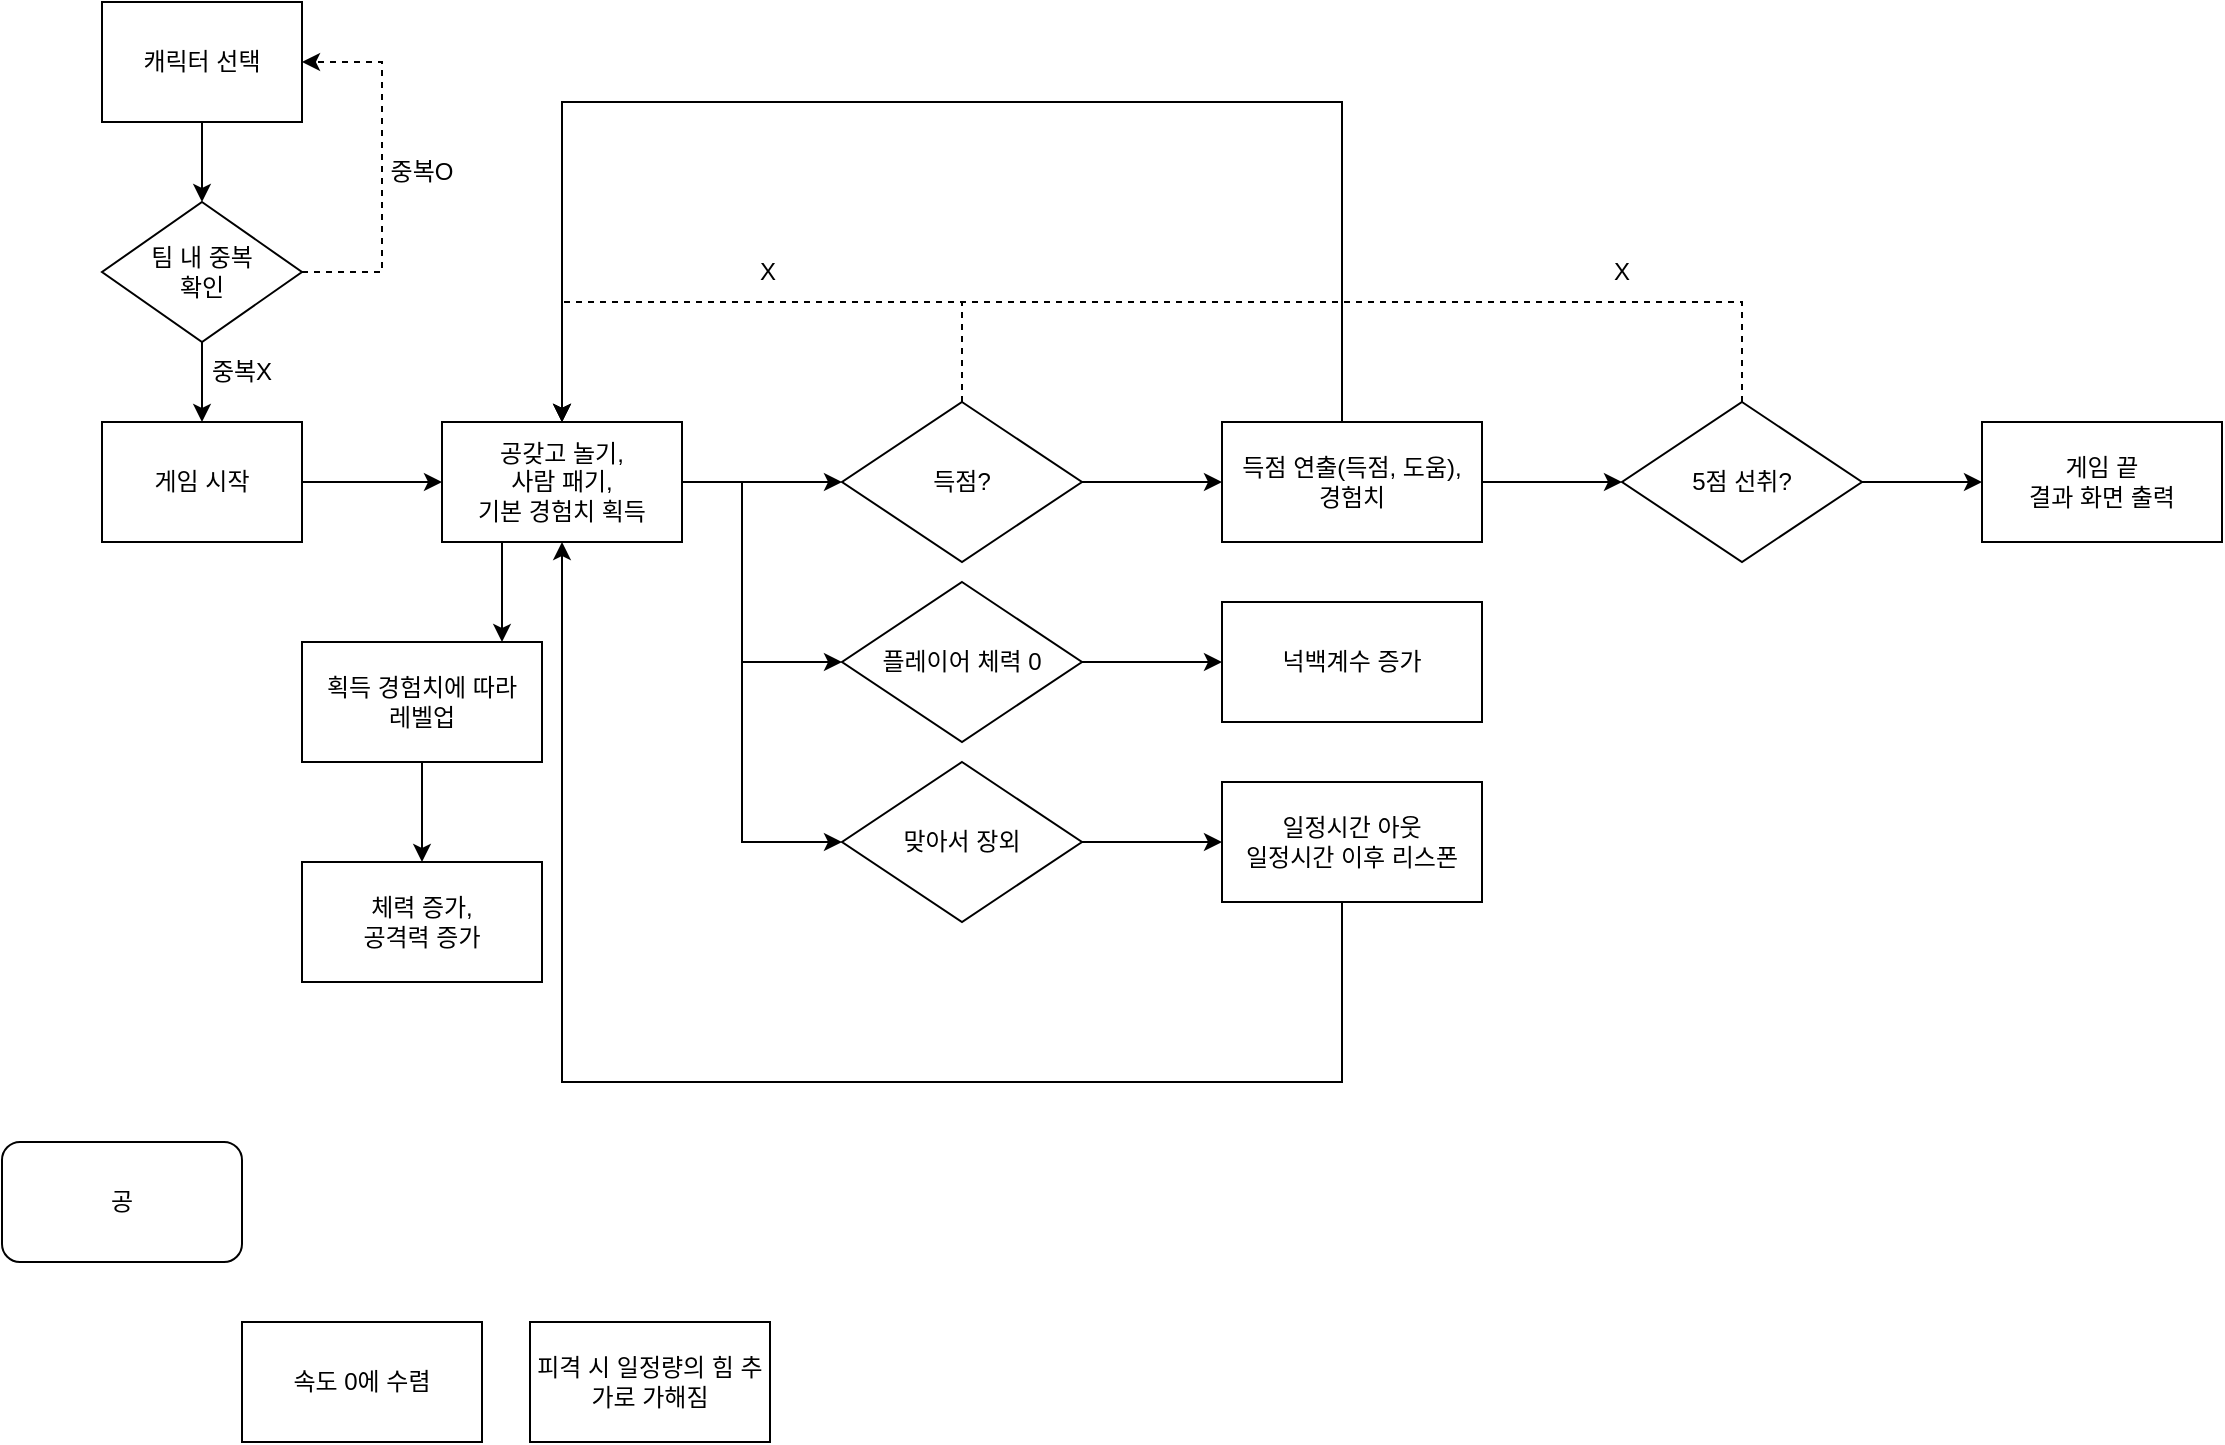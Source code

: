 <mxfile version="22.1.2" type="device" pages="2">
  <diagram name="FlowChart" id="ed0A6GiaXIVk_RpfhYCh">
    <mxGraphModel dx="1418" dy="828" grid="1" gridSize="10" guides="1" tooltips="1" connect="1" arrows="1" fold="1" page="1" pageScale="1" pageWidth="827" pageHeight="1169" math="0" shadow="0">
      <root>
        <mxCell id="0" />
        <mxCell id="1" parent="0" />
        <mxCell id="xlLmN8GQoclTvmBlUf5f-1" value="캐릭터 선택" style="rounded=0;whiteSpace=wrap;html=1;" parent="1" vertex="1">
          <mxGeometry x="80" y="20" width="100" height="60" as="geometry" />
        </mxCell>
        <mxCell id="xlLmN8GQoclTvmBlUf5f-3" value="" style="endArrow=classic;html=1;rounded=0;exitX=0.5;exitY=1;exitDx=0;exitDy=0;" parent="1" source="xlLmN8GQoclTvmBlUf5f-1" edge="1">
          <mxGeometry width="50" height="50" relative="1" as="geometry">
            <mxPoint x="440" y="280" as="sourcePoint" />
            <mxPoint x="130" y="120" as="targetPoint" />
          </mxGeometry>
        </mxCell>
        <mxCell id="xlLmN8GQoclTvmBlUf5f-4" value="팀 내 중복&lt;br&gt;확인" style="rhombus;whiteSpace=wrap;html=1;" parent="1" vertex="1">
          <mxGeometry x="80" y="120" width="100" height="70" as="geometry" />
        </mxCell>
        <mxCell id="xlLmN8GQoclTvmBlUf5f-5" value="" style="endArrow=classic;html=1;rounded=0;exitX=1;exitY=0.5;exitDx=0;exitDy=0;entryX=1;entryY=0.5;entryDx=0;entryDy=0;dashed=1;" parent="1" source="xlLmN8GQoclTvmBlUf5f-4" target="xlLmN8GQoclTvmBlUf5f-1" edge="1">
          <mxGeometry width="50" height="50" relative="1" as="geometry">
            <mxPoint x="440" y="280" as="sourcePoint" />
            <mxPoint x="220" as="targetPoint" />
            <Array as="points">
              <mxPoint x="220" y="155" />
              <mxPoint x="220" y="50" />
            </Array>
          </mxGeometry>
        </mxCell>
        <mxCell id="xlLmN8GQoclTvmBlUf5f-6" value="중복O" style="text;html=1;strokeColor=none;fillColor=none;align=center;verticalAlign=middle;whiteSpace=wrap;rounded=0;" parent="1" vertex="1">
          <mxGeometry x="210" y="90" width="60" height="30" as="geometry" />
        </mxCell>
        <mxCell id="xlLmN8GQoclTvmBlUf5f-7" value="" style="endArrow=classic;html=1;rounded=0;exitX=0.5;exitY=1;exitDx=0;exitDy=0;" parent="1" source="xlLmN8GQoclTvmBlUf5f-4" edge="1">
          <mxGeometry width="50" height="50" relative="1" as="geometry">
            <mxPoint x="140" y="90" as="sourcePoint" />
            <mxPoint x="130" y="230" as="targetPoint" />
          </mxGeometry>
        </mxCell>
        <mxCell id="xlLmN8GQoclTvmBlUf5f-13" style="edgeStyle=orthogonalEdgeStyle;rounded=0;orthogonalLoop=1;jettySize=auto;html=1;" parent="1" source="xlLmN8GQoclTvmBlUf5f-9" target="xlLmN8GQoclTvmBlUf5f-12" edge="1">
          <mxGeometry relative="1" as="geometry" />
        </mxCell>
        <mxCell id="xlLmN8GQoclTvmBlUf5f-9" value="게임 시작" style="rounded=0;whiteSpace=wrap;html=1;" parent="1" vertex="1">
          <mxGeometry x="80" y="230" width="100" height="60" as="geometry" />
        </mxCell>
        <mxCell id="xlLmN8GQoclTvmBlUf5f-11" value="중복X" style="text;html=1;strokeColor=none;fillColor=none;align=center;verticalAlign=middle;whiteSpace=wrap;rounded=0;" parent="1" vertex="1">
          <mxGeometry x="120" y="190" width="60" height="30" as="geometry" />
        </mxCell>
        <mxCell id="xlLmN8GQoclTvmBlUf5f-14" style="edgeStyle=orthogonalEdgeStyle;rounded=0;orthogonalLoop=1;jettySize=auto;html=1;" parent="1" source="xlLmN8GQoclTvmBlUf5f-12" edge="1">
          <mxGeometry relative="1" as="geometry">
            <mxPoint x="450" y="260" as="targetPoint" />
          </mxGeometry>
        </mxCell>
        <mxCell id="xlLmN8GQoclTvmBlUf5f-12" value="공갖고 놀기,&lt;br&gt;사람 패기,&lt;br&gt;기본 경험치 획득" style="rounded=0;whiteSpace=wrap;html=1;" parent="1" vertex="1">
          <mxGeometry x="250" y="230" width="120" height="60" as="geometry" />
        </mxCell>
        <mxCell id="xlLmN8GQoclTvmBlUf5f-22" value="" style="edgeStyle=orthogonalEdgeStyle;rounded=0;orthogonalLoop=1;jettySize=auto;html=1;" parent="1" source="xlLmN8GQoclTvmBlUf5f-18" target="xlLmN8GQoclTvmBlUf5f-21" edge="1">
          <mxGeometry relative="1" as="geometry" />
        </mxCell>
        <mxCell id="xlLmN8GQoclTvmBlUf5f-18" value="득점?" style="rhombus;whiteSpace=wrap;html=1;" parent="1" vertex="1">
          <mxGeometry x="450" y="220" width="120" height="80" as="geometry" />
        </mxCell>
        <mxCell id="xlLmN8GQoclTvmBlUf5f-19" value="" style="endArrow=classic;html=1;rounded=0;exitX=0.5;exitY=0;exitDx=0;exitDy=0;entryX=0.5;entryY=0;entryDx=0;entryDy=0;dashed=1;" parent="1" source="xlLmN8GQoclTvmBlUf5f-18" target="xlLmN8GQoclTvmBlUf5f-12" edge="1">
          <mxGeometry width="50" height="50" relative="1" as="geometry">
            <mxPoint x="480" y="330" as="sourcePoint" />
            <mxPoint x="530" y="280" as="targetPoint" />
            <Array as="points">
              <mxPoint x="510" y="170" />
              <mxPoint x="310" y="170" />
            </Array>
          </mxGeometry>
        </mxCell>
        <mxCell id="xlLmN8GQoclTvmBlUf5f-20" value="X" style="text;html=1;strokeColor=none;fillColor=none;align=center;verticalAlign=middle;whiteSpace=wrap;rounded=0;" parent="1" vertex="1">
          <mxGeometry x="383" y="140" width="60" height="30" as="geometry" />
        </mxCell>
        <mxCell id="xlLmN8GQoclTvmBlUf5f-23" style="edgeStyle=orthogonalEdgeStyle;rounded=0;orthogonalLoop=1;jettySize=auto;html=1;entryX=0.5;entryY=0;entryDx=0;entryDy=0;" parent="1" source="xlLmN8GQoclTvmBlUf5f-21" target="xlLmN8GQoclTvmBlUf5f-12" edge="1">
          <mxGeometry relative="1" as="geometry">
            <Array as="points">
              <mxPoint x="700" y="70" />
              <mxPoint x="310" y="70" />
            </Array>
          </mxGeometry>
        </mxCell>
        <mxCell id="xlLmN8GQoclTvmBlUf5f-38" style="edgeStyle=orthogonalEdgeStyle;rounded=0;orthogonalLoop=1;jettySize=auto;html=1;" parent="1" source="xlLmN8GQoclTvmBlUf5f-21" edge="1">
          <mxGeometry relative="1" as="geometry">
            <mxPoint x="840" y="260" as="targetPoint" />
          </mxGeometry>
        </mxCell>
        <mxCell id="xlLmN8GQoclTvmBlUf5f-21" value="득점 연출(득점, 도움),&lt;br&gt;경험치" style="whiteSpace=wrap;html=1;" parent="1" vertex="1">
          <mxGeometry x="640" y="230" width="130" height="60" as="geometry" />
        </mxCell>
        <mxCell id="xlLmN8GQoclTvmBlUf5f-24" value="" style="endArrow=classic;html=1;rounded=0;entryX=0;entryY=0.5;entryDx=0;entryDy=0;" parent="1" target="xlLmN8GQoclTvmBlUf5f-25" edge="1">
          <mxGeometry width="50" height="50" relative="1" as="geometry">
            <mxPoint x="400" y="260" as="sourcePoint" />
            <mxPoint x="450" y="360" as="targetPoint" />
            <Array as="points">
              <mxPoint x="400" y="350" />
            </Array>
          </mxGeometry>
        </mxCell>
        <mxCell id="xlLmN8GQoclTvmBlUf5f-31" style="edgeStyle=orthogonalEdgeStyle;rounded=0;orthogonalLoop=1;jettySize=auto;html=1;" parent="1" source="xlLmN8GQoclTvmBlUf5f-25" edge="1">
          <mxGeometry relative="1" as="geometry">
            <mxPoint x="640" y="350.0" as="targetPoint" />
          </mxGeometry>
        </mxCell>
        <mxCell id="xlLmN8GQoclTvmBlUf5f-25" value="플레이어 체력 0" style="rhombus;whiteSpace=wrap;html=1;" parent="1" vertex="1">
          <mxGeometry x="450" y="310" width="120" height="80" as="geometry" />
        </mxCell>
        <mxCell id="xlLmN8GQoclTvmBlUf5f-26" value="" style="endArrow=classic;html=1;rounded=0;entryX=0;entryY=0.5;entryDx=0;entryDy=0;" parent="1" edge="1">
          <mxGeometry width="50" height="50" relative="1" as="geometry">
            <mxPoint x="400" y="350" as="sourcePoint" />
            <mxPoint x="450" y="440" as="targetPoint" />
            <Array as="points">
              <mxPoint x="400" y="440" />
            </Array>
          </mxGeometry>
        </mxCell>
        <mxCell id="xlLmN8GQoclTvmBlUf5f-28" style="edgeStyle=orthogonalEdgeStyle;rounded=0;orthogonalLoop=1;jettySize=auto;html=1;" parent="1" source="xlLmN8GQoclTvmBlUf5f-27" edge="1">
          <mxGeometry relative="1" as="geometry">
            <mxPoint x="640" y="440.0" as="targetPoint" />
          </mxGeometry>
        </mxCell>
        <mxCell id="xlLmN8GQoclTvmBlUf5f-27" value="맞아서 장외" style="rhombus;whiteSpace=wrap;html=1;" parent="1" vertex="1">
          <mxGeometry x="450" y="400" width="120" height="80" as="geometry" />
        </mxCell>
        <mxCell id="xlLmN8GQoclTvmBlUf5f-30" style="edgeStyle=orthogonalEdgeStyle;rounded=0;orthogonalLoop=1;jettySize=auto;html=1;entryX=0.5;entryY=1;entryDx=0;entryDy=0;" parent="1" source="xlLmN8GQoclTvmBlUf5f-29" target="xlLmN8GQoclTvmBlUf5f-12" edge="1">
          <mxGeometry relative="1" as="geometry">
            <Array as="points">
              <mxPoint x="700" y="560" />
              <mxPoint x="310" y="560" />
            </Array>
          </mxGeometry>
        </mxCell>
        <mxCell id="xlLmN8GQoclTvmBlUf5f-29" value="일정시간 아웃&lt;br&gt;일정시간 이후 리스폰" style="rounded=0;whiteSpace=wrap;html=1;" parent="1" vertex="1">
          <mxGeometry x="640" y="410" width="130" height="60" as="geometry" />
        </mxCell>
        <mxCell id="xlLmN8GQoclTvmBlUf5f-32" value="넉백계수 증가" style="rounded=0;whiteSpace=wrap;html=1;" parent="1" vertex="1">
          <mxGeometry x="640" y="320" width="130" height="60" as="geometry" />
        </mxCell>
        <mxCell id="xlLmN8GQoclTvmBlUf5f-33" value="" style="endArrow=classic;html=1;rounded=0;exitX=0.25;exitY=1;exitDx=0;exitDy=0;" parent="1" source="xlLmN8GQoclTvmBlUf5f-12" edge="1">
          <mxGeometry width="50" height="50" relative="1" as="geometry">
            <mxPoint x="450" y="460" as="sourcePoint" />
            <mxPoint x="280" y="340" as="targetPoint" />
          </mxGeometry>
        </mxCell>
        <mxCell id="xlLmN8GQoclTvmBlUf5f-36" style="edgeStyle=orthogonalEdgeStyle;rounded=0;orthogonalLoop=1;jettySize=auto;html=1;" parent="1" source="xlLmN8GQoclTvmBlUf5f-35" edge="1">
          <mxGeometry relative="1" as="geometry">
            <mxPoint x="240" y="450.0" as="targetPoint" />
          </mxGeometry>
        </mxCell>
        <mxCell id="xlLmN8GQoclTvmBlUf5f-35" value="획득 경험치에 따라&lt;br&gt;레벨업" style="rounded=0;whiteSpace=wrap;html=1;" parent="1" vertex="1">
          <mxGeometry x="180" y="340" width="120" height="60" as="geometry" />
        </mxCell>
        <mxCell id="xlLmN8GQoclTvmBlUf5f-37" value="체력 증가,&lt;br&gt;공격력 증가" style="rounded=0;whiteSpace=wrap;html=1;" parent="1" vertex="1">
          <mxGeometry x="180" y="450" width="120" height="60" as="geometry" />
        </mxCell>
        <mxCell id="xlLmN8GQoclTvmBlUf5f-40" style="edgeStyle=orthogonalEdgeStyle;rounded=0;orthogonalLoop=1;jettySize=auto;html=1;entryX=0.5;entryY=0;entryDx=0;entryDy=0;dashed=1;" parent="1" source="xlLmN8GQoclTvmBlUf5f-39" target="xlLmN8GQoclTvmBlUf5f-12" edge="1">
          <mxGeometry relative="1" as="geometry">
            <Array as="points">
              <mxPoint x="900" y="170" />
              <mxPoint x="310" y="170" />
            </Array>
          </mxGeometry>
        </mxCell>
        <mxCell id="xlLmN8GQoclTvmBlUf5f-44" value="" style="edgeStyle=orthogonalEdgeStyle;rounded=0;orthogonalLoop=1;jettySize=auto;html=1;" parent="1" source="xlLmN8GQoclTvmBlUf5f-39" target="xlLmN8GQoclTvmBlUf5f-43" edge="1">
          <mxGeometry relative="1" as="geometry" />
        </mxCell>
        <mxCell id="xlLmN8GQoclTvmBlUf5f-39" value="5점 선취?" style="rhombus;whiteSpace=wrap;html=1;" parent="1" vertex="1">
          <mxGeometry x="840" y="220" width="120" height="80" as="geometry" />
        </mxCell>
        <mxCell id="xlLmN8GQoclTvmBlUf5f-41" value="X" style="text;html=1;strokeColor=none;fillColor=none;align=center;verticalAlign=middle;whiteSpace=wrap;rounded=0;" parent="1" vertex="1">
          <mxGeometry x="810" y="140" width="60" height="30" as="geometry" />
        </mxCell>
        <mxCell id="xlLmN8GQoclTvmBlUf5f-43" value="게임 끝&lt;br&gt;결과 화면 출력" style="whiteSpace=wrap;html=1;" parent="1" vertex="1">
          <mxGeometry x="1020" y="230" width="120" height="60" as="geometry" />
        </mxCell>
        <mxCell id="xlLmN8GQoclTvmBlUf5f-45" value="피격 시 일정량의 힘 추가로 가해짐" style="rounded=0;whiteSpace=wrap;html=1;" parent="1" vertex="1">
          <mxGeometry x="294" y="680" width="120" height="60" as="geometry" />
        </mxCell>
        <mxCell id="xlLmN8GQoclTvmBlUf5f-47" value="속도 0에 수렴" style="rounded=0;whiteSpace=wrap;html=1;" parent="1" vertex="1">
          <mxGeometry x="150" y="680" width="120" height="60" as="geometry" />
        </mxCell>
        <mxCell id="FftsOW6SnCvQ3cBaNfvc-1" value="공" style="rounded=1;whiteSpace=wrap;html=1;" parent="1" vertex="1">
          <mxGeometry x="30" y="590" width="120" height="60" as="geometry" />
        </mxCell>
      </root>
    </mxGraphModel>
  </diagram>
  <diagram id="rE4-ncqlh80BDT7HTANr" name="ClassDiagram">
    <mxGraphModel dx="2495" dy="2143" grid="1" gridSize="10" guides="1" tooltips="1" connect="1" arrows="1" fold="1" page="1" pageScale="1" pageWidth="827" pageHeight="1169" math="0" shadow="0">
      <root>
        <mxCell id="0" />
        <mxCell id="1" parent="0" />
        <mxCell id="nYtfYp3nzRU2lWBXn0cL-1" value="&amp;lt;&amp;lt;abstract&amp;gt;&amp;gt;&lt;br&gt;CharacterController" style="swimlane;fontStyle=1;align=center;verticalAlign=top;childLayout=stackLayout;horizontal=1;startSize=40;horizontalStack=0;resizeParent=1;resizeParentMax=0;resizeLast=0;collapsible=1;marginBottom=0;whiteSpace=wrap;html=1;strokeWidth=2;" parent="1" vertex="1">
          <mxGeometry x="-230" y="54" width="220" height="230" as="geometry" />
        </mxCell>
        <mxCell id="nYtfYp3nzRU2lWBXn0cL-2" value="- state : CharacterState" style="text;strokeColor=none;fillColor=none;align=left;verticalAlign=top;spacingLeft=4;spacingRight=4;overflow=hidden;rotatable=0;points=[[0,0.5],[1,0.5]];portConstraint=eastwest;whiteSpace=wrap;html=1;" parent="nYtfYp3nzRU2lWBXn0cL-1" vertex="1">
          <mxGeometry y="40" width="220" height="26" as="geometry" />
        </mxCell>
        <mxCell id="B65gwmvfFE3RII9ROtyz-8" value="- state : CharacterState" style="text;strokeColor=none;fillColor=none;align=left;verticalAlign=top;spacingLeft=4;spacingRight=4;overflow=hidden;rotatable=0;points=[[0,0.5],[1,0.5]];portConstraint=eastwest;whiteSpace=wrap;html=1;" parent="nYtfYp3nzRU2lWBXn0cL-1" vertex="1">
          <mxGeometry y="66" width="220" height="26" as="geometry" />
        </mxCell>
        <mxCell id="nYtfYp3nzRU2lWBXn0cL-20" value="- speed : float" style="text;strokeColor=none;fillColor=none;align=left;verticalAlign=top;spacingLeft=4;spacingRight=4;overflow=hidden;rotatable=0;points=[[0,0.5],[1,0.5]];portConstraint=eastwest;whiteSpace=wrap;html=1;" parent="nYtfYp3nzRU2lWBXn0cL-1" vertex="1">
          <mxGeometry y="92" width="220" height="26" as="geometry" />
        </mxCell>
        <mxCell id="nYtfYp3nzRU2lWBXn0cL-19" value="- isInvincible : bool" style="text;strokeColor=none;fillColor=none;align=left;verticalAlign=top;spacingLeft=4;spacingRight=4;overflow=hidden;rotatable=0;points=[[0,0.5],[1,0.5]];portConstraint=eastwest;whiteSpace=wrap;html=1;" parent="nYtfYp3nzRU2lWBXn0cL-1" vertex="1">
          <mxGeometry y="118" width="220" height="26" as="geometry" />
        </mxCell>
        <mxCell id="nYtfYp3nzRU2lWBXn0cL-16" value="- skills : Skill[]" style="text;strokeColor=none;fillColor=none;align=left;verticalAlign=top;spacingLeft=4;spacingRight=4;overflow=hidden;rotatable=0;points=[[0,0.5],[1,0.5]];portConstraint=eastwest;whiteSpace=wrap;html=1;" parent="nYtfYp3nzRU2lWBXn0cL-1" vertex="1">
          <mxGeometry y="144" width="220" height="26" as="geometry" />
        </mxCell>
        <mxCell id="nYtfYp3nzRU2lWBXn0cL-17" value="- team : Team" style="text;strokeColor=none;fillColor=none;align=left;verticalAlign=top;spacingLeft=4;spacingRight=4;overflow=hidden;rotatable=0;points=[[0,0.5],[1,0.5]];portConstraint=eastwest;whiteSpace=wrap;html=1;" parent="nYtfYp3nzRU2lWBXn0cL-1" vertex="1">
          <mxGeometry y="170" width="220" height="26" as="geometry" />
        </mxCell>
        <mxCell id="nYtfYp3nzRU2lWBXn0cL-3" value="" style="line;strokeWidth=1;fillColor=none;align=left;verticalAlign=middle;spacingTop=-1;spacingLeft=3;spacingRight=3;rotatable=0;labelPosition=right;points=[];portConstraint=eastwest;strokeColor=inherit;" parent="nYtfYp3nzRU2lWBXn0cL-1" vertex="1">
          <mxGeometry y="196" width="220" height="8" as="geometry" />
        </mxCell>
        <mxCell id="nYtfYp3nzRU2lWBXn0cL-4" value="+ method(type): type" style="text;strokeColor=none;fillColor=none;align=left;verticalAlign=top;spacingLeft=4;spacingRight=4;overflow=hidden;rotatable=0;points=[[0,0.5],[1,0.5]];portConstraint=eastwest;whiteSpace=wrap;html=1;" parent="nYtfYp3nzRU2lWBXn0cL-1" vertex="1">
          <mxGeometry y="204" width="220" height="26" as="geometry" />
        </mxCell>
        <mxCell id="nYtfYp3nzRU2lWBXn0cL-9" value="GameManager" style="swimlane;fontStyle=1;align=center;verticalAlign=top;childLayout=stackLayout;horizontal=1;startSize=26;horizontalStack=0;resizeParent=1;resizeParentMax=0;resizeLast=0;collapsible=1;marginBottom=0;whiteSpace=wrap;html=1;strokeColor=default;strokeWidth=2;fontFamily=Helvetica;fontSize=12;fontColor=default;fillColor=default;" parent="1" vertex="1">
          <mxGeometry x="650" y="54" width="190" height="138" as="geometry" />
        </mxCell>
        <mxCell id="nYtfYp3nzRU2lWBXn0cL-10" value="&lt;u&gt;{+get} instance : GameManager&lt;br&gt;&lt;/u&gt;" style="text;strokeColor=none;fillColor=none;align=left;verticalAlign=top;spacingLeft=4;spacingRight=4;overflow=hidden;rotatable=0;points=[[0,0.5],[1,0.5]];portConstraint=eastwest;whiteSpace=wrap;html=1;fontSize=12;fontFamily=Helvetica;fontColor=default;" parent="nYtfYp3nzRU2lWBXn0cL-9" vertex="1">
          <mxGeometry y="26" width="190" height="26" as="geometry" />
        </mxCell>
        <mxCell id="nYtfYp3nzRU2lWBXn0cL-13" value="+ redTeam : List&amp;lt;Player&amp;gt;" style="text;strokeColor=none;fillColor=none;align=left;verticalAlign=top;spacingLeft=4;spacingRight=4;overflow=hidden;rotatable=0;points=[[0,0.5],[1,0.5]];portConstraint=eastwest;whiteSpace=wrap;html=1;fontSize=12;fontFamily=Helvetica;fontColor=default;" parent="nYtfYp3nzRU2lWBXn0cL-9" vertex="1">
          <mxGeometry y="52" width="190" height="26" as="geometry" />
        </mxCell>
        <mxCell id="nYtfYp3nzRU2lWBXn0cL-14" value="&lt;span&gt;+ blueTeam : List&amp;lt;Player&amp;gt;&lt;br&gt;&lt;/span&gt;" style="text;strokeColor=none;fillColor=none;align=left;verticalAlign=top;spacingLeft=4;spacingRight=4;overflow=hidden;rotatable=0;points=[[0,0.5],[1,0.5]];portConstraint=eastwest;whiteSpace=wrap;html=1;fontSize=12;fontFamily=Helvetica;fontColor=default;fontStyle=0" parent="nYtfYp3nzRU2lWBXn0cL-9" vertex="1">
          <mxGeometry y="78" width="190" height="26" as="geometry" />
        </mxCell>
        <mxCell id="nYtfYp3nzRU2lWBXn0cL-11" value="" style="line;strokeWidth=1;fillColor=none;align=left;verticalAlign=middle;spacingTop=-1;spacingLeft=3;spacingRight=3;rotatable=0;labelPosition=right;points=[];portConstraint=eastwest;strokeColor=inherit;fontFamily=Helvetica;fontSize=12;fontColor=default;startSize=40;html=1;" parent="nYtfYp3nzRU2lWBXn0cL-9" vertex="1">
          <mxGeometry y="104" width="190" height="8" as="geometry" />
        </mxCell>
        <mxCell id="nYtfYp3nzRU2lWBXn0cL-12" value="+ method(type): type" style="text;strokeColor=none;fillColor=none;align=left;verticalAlign=top;spacingLeft=4;spacingRight=4;overflow=hidden;rotatable=0;points=[[0,0.5],[1,0.5]];portConstraint=eastwest;whiteSpace=wrap;html=1;fontSize=12;fontFamily=Helvetica;fontColor=default;" parent="nYtfYp3nzRU2lWBXn0cL-9" vertex="1">
          <mxGeometry y="112" width="190" height="26" as="geometry" />
        </mxCell>
        <mxCell id="nYtfYp3nzRU2lWBXn0cL-15" value="«enum»&lt;br&gt;&lt;b&gt;GameState&lt;br&gt;&lt;br&gt;BeforeStart,&lt;br&gt;Standby,&lt;br&gt;Playing,&lt;br&gt;Score,&lt;br&gt;Result&lt;br&gt;&lt;/b&gt;" style="html=1;whiteSpace=wrap;strokeColor=default;strokeWidth=2;align=center;verticalAlign=top;fontFamily=Helvetica;fontSize=12;fontColor=default;startSize=40;fillColor=default;" parent="1" vertex="1">
          <mxGeometry x="840" y="54" width="110" height="140" as="geometry" />
        </mxCell>
        <mxCell id="nYtfYp3nzRU2lWBXn0cL-18" value="«enum»&lt;br&gt;&lt;b&gt;CharacterState&lt;br&gt;&lt;br&gt;None,&lt;br&gt;Locomotive,&lt;br&gt;Respawned,&lt;br&gt;Attack,&lt;br&gt;Hit,&lt;br&gt;Ceremony,&lt;br&gt;Die&lt;br&gt;&lt;/b&gt;" style="html=1;whiteSpace=wrap;strokeColor=default;strokeWidth=2;align=center;verticalAlign=top;fontFamily=Helvetica;fontSize=12;fontColor=default;startSize=40;fillColor=default;" parent="1" vertex="1">
          <mxGeometry x="-340" y="54" width="110" height="160" as="geometry" />
        </mxCell>
        <mxCell id="B65gwmvfFE3RII9ROtyz-1" value="&amp;lt;&amp;lt;abstract&amp;gt;&amp;gt;&lt;br&gt;Skill" style="swimlane;fontStyle=1;align=center;verticalAlign=top;childLayout=stackLayout;horizontal=1;startSize=40;horizontalStack=0;resizeParent=1;resizeParentMax=0;resizeLast=0;collapsible=1;marginBottom=0;whiteSpace=wrap;html=1;strokeColor=default;strokeWidth=2;fontFamily=Helvetica;fontSize=12;fontColor=default;fillColor=default;" parent="1" vertex="1">
          <mxGeometry x="-310" y="490" width="160" height="178" as="geometry" />
        </mxCell>
        <mxCell id="B65gwmvfFE3RII9ROtyz-2" value="- coolTimer: float" style="text;strokeColor=none;fillColor=none;align=left;verticalAlign=top;spacingLeft=4;spacingRight=4;overflow=hidden;rotatable=0;points=[[0,0.5],[1,0.5]];portConstraint=eastwest;whiteSpace=wrap;html=1;fontSize=12;fontFamily=Helvetica;fontColor=default;" parent="B65gwmvfFE3RII9ROtyz-1" vertex="1">
          <mxGeometry y="40" width="160" height="26" as="geometry" />
        </mxCell>
        <mxCell id="B65gwmvfFE3RII9ROtyz-5" value="- coolTime: float" style="text;strokeColor=none;fillColor=none;align=left;verticalAlign=top;spacingLeft=4;spacingRight=4;overflow=hidden;rotatable=0;points=[[0,0.5],[1,0.5]];portConstraint=eastwest;whiteSpace=wrap;html=1;fontSize=12;fontFamily=Helvetica;fontColor=default;" parent="B65gwmvfFE3RII9ROtyz-1" vertex="1">
          <mxGeometry y="66" width="160" height="26" as="geometry" />
        </mxCell>
        <mxCell id="B65gwmvfFE3RII9ROtyz-6" value="- castTimer : float" style="text;strokeColor=none;fillColor=none;align=left;verticalAlign=top;spacingLeft=4;spacingRight=4;overflow=hidden;rotatable=0;points=[[0,0.5],[1,0.5]];portConstraint=eastwest;whiteSpace=wrap;html=1;fontSize=12;fontFamily=Helvetica;fontColor=default;" parent="B65gwmvfFE3RII9ROtyz-1" vertex="1">
          <mxGeometry y="92" width="160" height="26" as="geometry" />
        </mxCell>
        <mxCell id="B65gwmvfFE3RII9ROtyz-7" value="- castTime : float" style="text;strokeColor=none;fillColor=none;align=left;verticalAlign=top;spacingLeft=4;spacingRight=4;overflow=hidden;rotatable=0;points=[[0,0.5],[1,0.5]];portConstraint=eastwest;whiteSpace=wrap;html=1;fontSize=12;fontFamily=Helvetica;fontColor=default;" parent="B65gwmvfFE3RII9ROtyz-1" vertex="1">
          <mxGeometry y="118" width="160" height="26" as="geometry" />
        </mxCell>
        <mxCell id="B65gwmvfFE3RII9ROtyz-3" value="" style="line;strokeWidth=1;fillColor=none;align=left;verticalAlign=middle;spacingTop=-1;spacingLeft=3;spacingRight=3;rotatable=0;labelPosition=right;points=[];portConstraint=eastwest;strokeColor=inherit;fontFamily=Helvetica;fontSize=12;fontColor=default;startSize=40;html=1;" parent="B65gwmvfFE3RII9ROtyz-1" vertex="1">
          <mxGeometry y="144" width="160" height="8" as="geometry" />
        </mxCell>
        <mxCell id="B65gwmvfFE3RII9ROtyz-4" value="+ Execute() : void" style="text;strokeColor=none;fillColor=none;align=left;verticalAlign=top;spacingLeft=4;spacingRight=4;overflow=hidden;rotatable=0;points=[[0,0.5],[1,0.5]];portConstraint=eastwest;whiteSpace=wrap;html=1;fontSize=12;fontFamily=Helvetica;fontColor=default;" parent="B65gwmvfFE3RII9ROtyz-1" vertex="1">
          <mxGeometry y="152" width="160" height="26" as="geometry" />
        </mxCell>
        <mxCell id="B65gwmvfFE3RII9ROtyz-9" value="&amp;lt;&amp;lt;abstact&amp;gt;&amp;gt;&lt;br&gt;Item" style="swimlane;fontStyle=1;align=center;verticalAlign=top;childLayout=stackLayout;horizontal=1;startSize=40;horizontalStack=0;resizeParent=1;resizeParentMax=0;resizeLast=0;collapsible=1;marginBottom=0;whiteSpace=wrap;html=1;strokeColor=default;strokeWidth=2;fontFamily=Helvetica;fontSize=12;fontColor=default;fillColor=default;" parent="1" vertex="1">
          <mxGeometry x="560" y="400" width="180" height="74" as="geometry" />
        </mxCell>
        <mxCell id="B65gwmvfFE3RII9ROtyz-10" value="+ field: type" style="text;strokeColor=none;fillColor=none;align=left;verticalAlign=top;spacingLeft=4;spacingRight=4;overflow=hidden;rotatable=0;points=[[0,0.5],[1,0.5]];portConstraint=eastwest;whiteSpace=wrap;html=1;fontSize=12;fontFamily=Helvetica;fontColor=default;" parent="B65gwmvfFE3RII9ROtyz-9" vertex="1">
          <mxGeometry y="40" width="180" height="26" as="geometry" />
        </mxCell>
        <mxCell id="B65gwmvfFE3RII9ROtyz-11" value="" style="line;strokeWidth=1;fillColor=none;align=left;verticalAlign=middle;spacingTop=-1;spacingLeft=3;spacingRight=3;rotatable=0;labelPosition=right;points=[];portConstraint=eastwest;strokeColor=inherit;fontFamily=Helvetica;fontSize=12;fontColor=default;startSize=40;html=1;" parent="B65gwmvfFE3RII9ROtyz-9" vertex="1">
          <mxGeometry y="66" width="180" height="8" as="geometry" />
        </mxCell>
        <mxCell id="B65gwmvfFE3RII9ROtyz-14" value="RecoverHPItem" style="swimlane;fontStyle=1;align=center;verticalAlign=top;childLayout=stackLayout;horizontal=1;startSize=26;horizontalStack=0;resizeParent=1;resizeParentMax=0;resizeLast=0;collapsible=1;marginBottom=0;whiteSpace=wrap;html=1;strokeColor=default;strokeWidth=2;fontFamily=Helvetica;fontSize=12;fontColor=default;fillColor=default;" parent="1" vertex="1">
          <mxGeometry x="350" y="562" width="194" height="86" as="geometry" />
        </mxCell>
        <mxCell id="B65gwmvfFE3RII9ROtyz-15" value="+ field: type" style="text;strokeColor=none;fillColor=none;align=left;verticalAlign=top;spacingLeft=4;spacingRight=4;overflow=hidden;rotatable=0;points=[[0,0.5],[1,0.5]];portConstraint=eastwest;whiteSpace=wrap;html=1;fontSize=12;fontFamily=Helvetica;fontColor=default;" parent="B65gwmvfFE3RII9ROtyz-14" vertex="1">
          <mxGeometry y="26" width="194" height="26" as="geometry" />
        </mxCell>
        <mxCell id="B65gwmvfFE3RII9ROtyz-16" value="" style="line;strokeWidth=1;fillColor=none;align=left;verticalAlign=middle;spacingTop=-1;spacingLeft=3;spacingRight=3;rotatable=0;labelPosition=right;points=[];portConstraint=eastwest;strokeColor=inherit;fontFamily=Helvetica;fontSize=12;fontColor=default;startSize=40;html=1;" parent="B65gwmvfFE3RII9ROtyz-14" vertex="1">
          <mxGeometry y="52" width="194" height="8" as="geometry" />
        </mxCell>
        <mxCell id="B65gwmvfFE3RII9ROtyz-17" value="+ RecoverHP(hp : float) : void" style="text;strokeColor=none;fillColor=none;align=left;verticalAlign=top;spacingLeft=4;spacingRight=4;overflow=hidden;rotatable=0;points=[[0,0.5],[1,0.5]];portConstraint=eastwest;whiteSpace=wrap;html=1;fontSize=12;fontFamily=Helvetica;fontColor=default;" parent="B65gwmvfFE3RII9ROtyz-14" vertex="1">
          <mxGeometry y="60" width="194" height="26" as="geometry" />
        </mxCell>
        <mxCell id="B65gwmvfFE3RII9ROtyz-18" value="IncreaseDamageItem" style="swimlane;fontStyle=1;align=center;verticalAlign=top;childLayout=stackLayout;horizontal=1;startSize=26;horizontalStack=0;resizeParent=1;resizeParentMax=0;resizeLast=0;collapsible=1;marginBottom=0;whiteSpace=wrap;html=1;strokeColor=default;strokeWidth=2;fontFamily=Helvetica;fontSize=12;fontColor=default;fillColor=default;" parent="1" vertex="1">
          <mxGeometry x="560" y="562" width="320" height="86" as="geometry" />
        </mxCell>
        <mxCell id="B65gwmvfFE3RII9ROtyz-19" value="- duration : float" style="text;strokeColor=none;fillColor=none;align=left;verticalAlign=top;spacingLeft=4;spacingRight=4;overflow=hidden;rotatable=0;points=[[0,0.5],[1,0.5]];portConstraint=eastwest;whiteSpace=wrap;html=1;fontSize=12;fontFamily=Helvetica;fontColor=default;" parent="B65gwmvfFE3RII9ROtyz-18" vertex="1">
          <mxGeometry y="26" width="320" height="26" as="geometry" />
        </mxCell>
        <mxCell id="B65gwmvfFE3RII9ROtyz-20" value="" style="line;strokeWidth=1;fillColor=none;align=left;verticalAlign=middle;spacingTop=-1;spacingLeft=3;spacingRight=3;rotatable=0;labelPosition=right;points=[];portConstraint=eastwest;strokeColor=inherit;fontFamily=Helvetica;fontSize=12;fontColor=default;startSize=40;html=1;" parent="B65gwmvfFE3RII9ROtyz-18" vertex="1">
          <mxGeometry y="52" width="320" height="8" as="geometry" />
        </mxCell>
        <mxCell id="B65gwmvfFE3RII9ROtyz-21" value="+ IncreaseDamage(damage : float) : void" style="text;strokeColor=none;fillColor=none;align=left;verticalAlign=top;spacingLeft=4;spacingRight=4;overflow=hidden;rotatable=0;points=[[0,0.5],[1,0.5]];portConstraint=eastwest;whiteSpace=wrap;html=1;fontSize=12;fontFamily=Helvetica;fontColor=default;" parent="B65gwmvfFE3RII9ROtyz-18" vertex="1">
          <mxGeometry y="60" width="320" height="26" as="geometry" />
        </mxCell>
        <mxCell id="B65gwmvfFE3RII9ROtyz-22" value="IncreaseMoveSpeedItem" style="swimlane;fontStyle=1;align=center;verticalAlign=top;childLayout=stackLayout;horizontal=1;startSize=26;horizontalStack=0;resizeParent=1;resizeParentMax=0;resizeLast=0;collapsible=1;marginBottom=0;whiteSpace=wrap;html=1;strokeColor=default;strokeWidth=2;fontFamily=Helvetica;fontSize=12;fontColor=default;fillColor=default;" parent="1" vertex="1">
          <mxGeometry x="910" y="562" width="270" height="86" as="geometry" />
        </mxCell>
        <mxCell id="B65gwmvfFE3RII9ROtyz-23" value="- duration : float" style="text;strokeColor=none;fillColor=none;align=left;verticalAlign=top;spacingLeft=4;spacingRight=4;overflow=hidden;rotatable=0;points=[[0,0.5],[1,0.5]];portConstraint=eastwest;whiteSpace=wrap;html=1;fontSize=12;fontFamily=Helvetica;fontColor=default;" parent="B65gwmvfFE3RII9ROtyz-22" vertex="1">
          <mxGeometry y="26" width="270" height="26" as="geometry" />
        </mxCell>
        <mxCell id="B65gwmvfFE3RII9ROtyz-24" value="" style="line;strokeWidth=1;fillColor=none;align=left;verticalAlign=middle;spacingTop=-1;spacingLeft=3;spacingRight=3;rotatable=0;labelPosition=right;points=[];portConstraint=eastwest;strokeColor=inherit;fontFamily=Helvetica;fontSize=12;fontColor=default;startSize=40;html=1;" parent="B65gwmvfFE3RII9ROtyz-22" vertex="1">
          <mxGeometry y="52" width="270" height="8" as="geometry" />
        </mxCell>
        <mxCell id="B65gwmvfFE3RII9ROtyz-25" value="+ IncreaseMoveSpeed(moveSpeed : float) : void" style="text;strokeColor=none;fillColor=none;align=left;verticalAlign=top;spacingLeft=4;spacingRight=4;overflow=hidden;rotatable=0;points=[[0,0.5],[1,0.5]];portConstraint=eastwest;whiteSpace=wrap;html=1;fontSize=12;fontFamily=Helvetica;fontColor=default;" parent="B65gwmvfFE3RII9ROtyz-22" vertex="1">
          <mxGeometry y="60" width="270" height="26" as="geometry" />
        </mxCell>
        <mxCell id="B65gwmvfFE3RII9ROtyz-26" value="" style="endArrow=block;endSize=16;endFill=0;html=1;rounded=0;fontFamily=Helvetica;fontSize=12;fontColor=default;" parent="1" source="B65gwmvfFE3RII9ROtyz-14" target="B65gwmvfFE3RII9ROtyz-9" edge="1">
          <mxGeometry width="160" relative="1" as="geometry">
            <mxPoint x="460" y="520" as="sourcePoint" />
            <mxPoint x="640" y="310" as="targetPoint" />
          </mxGeometry>
        </mxCell>
        <mxCell id="B65gwmvfFE3RII9ROtyz-28" value="«interface»&lt;br&gt;&lt;b&gt;ITempEffectItem&lt;br&gt;&lt;br&gt;{+get} duration&lt;br&gt;&lt;/b&gt;" style="html=1;whiteSpace=wrap;strokeColor=default;strokeWidth=2;align=center;verticalAlign=top;fontFamily=Helvetica;fontSize=12;fontColor=default;startSize=40;fillColor=default;" parent="1" vertex="1">
          <mxGeometry x="760" y="400" width="200" height="70" as="geometry" />
        </mxCell>
        <mxCell id="B65gwmvfFE3RII9ROtyz-30" value="" style="endArrow=block;endSize=16;endFill=0;html=1;rounded=0;fontFamily=Helvetica;fontSize=12;fontColor=default;exitX=0.4;exitY=0.012;exitDx=0;exitDy=0;exitPerimeter=0;" parent="1" source="B65gwmvfFE3RII9ROtyz-18" target="B65gwmvfFE3RII9ROtyz-9" edge="1">
          <mxGeometry width="160" relative="1" as="geometry">
            <mxPoint x="640" y="540" as="sourcePoint" />
            <mxPoint x="389" y="572" as="targetPoint" />
          </mxGeometry>
        </mxCell>
        <mxCell id="B65gwmvfFE3RII9ROtyz-31" value="" style="endArrow=block;endSize=16;endFill=0;html=1;rounded=0;fontFamily=Helvetica;fontSize=12;fontColor=default;" parent="1" source="B65gwmvfFE3RII9ROtyz-22" target="B65gwmvfFE3RII9ROtyz-9" edge="1">
          <mxGeometry width="160" relative="1" as="geometry">
            <mxPoint x="850" y="530" as="sourcePoint" />
            <mxPoint x="530" y="572" as="targetPoint" />
          </mxGeometry>
        </mxCell>
        <mxCell id="B65gwmvfFE3RII9ROtyz-32" value="" style="endArrow=block;endSize=16;endFill=0;html=1;rounded=0;fontFamily=Helvetica;fontSize=12;fontColor=default;" parent="1" source="B65gwmvfFE3RII9ROtyz-18" target="B65gwmvfFE3RII9ROtyz-28" edge="1">
          <mxGeometry width="160" relative="1" as="geometry">
            <mxPoint x="730" y="540" as="sourcePoint" />
            <mxPoint x="530" y="572" as="targetPoint" />
          </mxGeometry>
        </mxCell>
        <mxCell id="B65gwmvfFE3RII9ROtyz-33" value="" style="endArrow=block;endSize=16;endFill=0;html=1;rounded=0;fontFamily=Helvetica;fontSize=12;fontColor=default;" parent="1" source="B65gwmvfFE3RII9ROtyz-22" target="B65gwmvfFE3RII9ROtyz-28" edge="1">
          <mxGeometry width="160" relative="1" as="geometry">
            <mxPoint x="1030" y="510" as="sourcePoint" />
            <mxPoint x="580" y="572" as="targetPoint" />
          </mxGeometry>
        </mxCell>
        <mxCell id="B65gwmvfFE3RII9ROtyz-35" value="Team" style="swimlane;fontStyle=1;align=center;verticalAlign=top;childLayout=stackLayout;horizontal=1;startSize=26;horizontalStack=0;resizeParent=1;resizeParentMax=0;resizeLast=0;collapsible=1;marginBottom=0;whiteSpace=wrap;html=1;strokeColor=default;strokeWidth=2;fontFamily=Helvetica;fontSize=12;fontColor=default;fillColor=default;" parent="1" vertex="1">
          <mxGeometry x="420" y="54" width="200" height="112" as="geometry" />
        </mxCell>
        <mxCell id="B65gwmvfFE3RII9ROtyz-36" value="+ players : List&amp;lt;Player&amp;gt;" style="text;strokeColor=none;fillColor=none;align=left;verticalAlign=top;spacingLeft=4;spacingRight=4;overflow=hidden;rotatable=0;points=[[0,0.5],[1,0.5]];portConstraint=eastwest;whiteSpace=wrap;html=1;fontSize=12;fontFamily=Helvetica;fontColor=default;" parent="B65gwmvfFE3RII9ROtyz-35" vertex="1">
          <mxGeometry y="26" width="200" height="26" as="geometry" />
        </mxCell>
        <mxCell id="B65gwmvfFE3RII9ROtyz-37" value="" style="line;strokeWidth=1;fillColor=none;align=left;verticalAlign=middle;spacingTop=-1;spacingLeft=3;spacingRight=3;rotatable=0;labelPosition=right;points=[];portConstraint=eastwest;strokeColor=inherit;fontFamily=Helvetica;fontSize=12;fontColor=default;startSize=40;html=1;" parent="B65gwmvfFE3RII9ROtyz-35" vertex="1">
          <mxGeometry y="52" width="200" height="8" as="geometry" />
        </mxCell>
        <mxCell id="B65gwmvfFE3RII9ROtyz-38" value="+ Register(player : Player) : void" style="text;strokeColor=none;fillColor=none;align=left;verticalAlign=top;spacingLeft=4;spacingRight=4;overflow=hidden;rotatable=0;points=[[0,0.5],[1,0.5]];portConstraint=eastwest;whiteSpace=wrap;html=1;fontSize=12;fontFamily=Helvetica;fontColor=default;" parent="B65gwmvfFE3RII9ROtyz-35" vertex="1">
          <mxGeometry y="60" width="200" height="26" as="geometry" />
        </mxCell>
        <mxCell id="B65gwmvfFE3RII9ROtyz-39" value="- Clear() : void" style="text;strokeColor=none;fillColor=none;align=left;verticalAlign=top;spacingLeft=4;spacingRight=4;overflow=hidden;rotatable=0;points=[[0,0.5],[1,0.5]];portConstraint=eastwest;whiteSpace=wrap;html=1;fontSize=12;fontFamily=Helvetica;fontColor=default;" parent="B65gwmvfFE3RII9ROtyz-35" vertex="1">
          <mxGeometry y="86" width="200" height="26" as="geometry" />
        </mxCell>
        <mxCell id="B65gwmvfFE3RII9ROtyz-40" value="NetWorkBehaviour" style="swimlane;fontStyle=1;align=center;verticalAlign=top;childLayout=stackLayout;horizontal=1;startSize=26;horizontalStack=0;resizeParent=1;resizeParentMax=0;resizeLast=0;collapsible=1;marginBottom=0;whiteSpace=wrap;html=1;strokeColor=default;strokeWidth=2;fontFamily=Helvetica;fontSize=12;fontColor=default;fillColor=default;" parent="1" vertex="1">
          <mxGeometry x="-60" y="-160" width="160" height="34" as="geometry" />
        </mxCell>
        <mxCell id="B65gwmvfFE3RII9ROtyz-42" value="" style="line;strokeWidth=1;fillColor=none;align=left;verticalAlign=middle;spacingTop=-1;spacingLeft=3;spacingRight=3;rotatable=0;labelPosition=right;points=[];portConstraint=eastwest;strokeColor=inherit;fontFamily=Helvetica;fontSize=12;fontColor=default;startSize=40;html=1;" parent="B65gwmvfFE3RII9ROtyz-40" vertex="1">
          <mxGeometry y="26" width="160" height="8" as="geometry" />
        </mxCell>
        <mxCell id="B65gwmvfFE3RII9ROtyz-44" value="" style="endArrow=block;endSize=16;endFill=0;html=1;rounded=0;fontFamily=Helvetica;fontSize=12;fontColor=default;" parent="1" source="nYtfYp3nzRU2lWBXn0cL-1" target="B65gwmvfFE3RII9ROtyz-40" edge="1">
          <mxGeometry width="160" relative="1" as="geometry">
            <mxPoint x="-60" y="14" as="sourcePoint" />
            <mxPoint x="412" y="556" as="targetPoint" />
          </mxGeometry>
        </mxCell>
        <mxCell id="B65gwmvfFE3RII9ROtyz-46" value="«interface»&lt;br&gt;&lt;b&gt;IAttack&lt;br&gt;&lt;br&gt;DepeleteHP(targets : CharacterController[]) : void&lt;br&gt;KnockBack(targets : IKnockback[]) : void&lt;br&gt;&lt;/b&gt;" style="html=1;whiteSpace=wrap;strokeColor=default;strokeWidth=2;align=center;verticalAlign=top;fontFamily=Helvetica;fontSize=12;fontColor=default;startSize=40;fillColor=default;" parent="1" vertex="1">
          <mxGeometry x="-120" y="470" width="330" height="90" as="geometry" />
        </mxCell>
        <mxCell id="B65gwmvfFE3RII9ROtyz-47" value="«interface»&lt;br&gt;&lt;b&gt;IBuff&lt;br&gt;&lt;br&gt;Buff(targets : CharacterController[]) : void&lt;br&gt;&lt;/b&gt;" style="html=1;whiteSpace=wrap;strokeColor=default;strokeWidth=2;align=center;verticalAlign=top;fontFamily=Helvetica;fontSize=12;fontColor=default;startSize=40;fillColor=default;" parent="1" vertex="1">
          <mxGeometry x="-120" y="573" width="270" height="75" as="geometry" />
        </mxCell>
        <mxCell id="B65gwmvfFE3RII9ROtyz-48" value="«interface»&lt;br&gt;&lt;b&gt;IRecover&lt;br&gt;&lt;br&gt;Recover(targets : CharacterController[]) : void&lt;br&gt;&lt;/b&gt;" style="html=1;whiteSpace=wrap;strokeColor=default;strokeWidth=2;align=center;verticalAlign=top;fontFamily=Helvetica;fontSize=12;fontColor=default;startSize=40;fillColor=default;" parent="1" vertex="1">
          <mxGeometry x="-120" y="740" width="270" height="70" as="geometry" />
        </mxCell>
        <mxCell id="B65gwmvfFE3RII9ROtyz-54" value="«interface»&lt;br&gt;&lt;b&gt;IDebuff&lt;br&gt;&lt;br&gt;Debuff(targets : CharacterController[]) : void&lt;br&gt;&lt;/b&gt;" style="html=1;whiteSpace=wrap;strokeColor=default;strokeWidth=2;align=center;verticalAlign=top;fontFamily=Helvetica;fontSize=12;fontColor=default;startSize=40;fillColor=default;" parent="1" vertex="1">
          <mxGeometry x="-120" y="660" width="270" height="70" as="geometry" />
        </mxCell>
        <mxCell id="B65gwmvfFE3RII9ROtyz-56" value="«interface»&lt;br&gt;&lt;b&gt;IKnockback&lt;br&gt;&lt;br&gt;Knockback(distance : Vector3) : void&lt;br&gt;&lt;/b&gt;" style="html=1;whiteSpace=wrap;strokeColor=default;strokeWidth=2;align=center;verticalAlign=top;fontFamily=Helvetica;fontSize=12;fontColor=default;startSize=40;fillColor=default;" parent="1" vertex="1">
          <mxGeometry x="110" y="-160" width="230" height="70" as="geometry" />
        </mxCell>
        <mxCell id="B65gwmvfFE3RII9ROtyz-57" value="Ball" style="swimlane;fontStyle=1;align=center;verticalAlign=top;childLayout=stackLayout;horizontal=1;startSize=26;horizontalStack=0;resizeParent=1;resizeParentMax=0;resizeLast=0;collapsible=1;marginBottom=0;whiteSpace=wrap;html=1;strokeColor=default;strokeWidth=2;fontFamily=Helvetica;fontSize=12;fontColor=default;fillColor=default;" parent="1" vertex="1">
          <mxGeometry x="60" y="54" width="260" height="86" as="geometry" />
        </mxCell>
        <mxCell id="B65gwmvfFE3RII9ROtyz-58" value="+ field: type" style="text;strokeColor=none;fillColor=none;align=left;verticalAlign=top;spacingLeft=4;spacingRight=4;overflow=hidden;rotatable=0;points=[[0,0.5],[1,0.5]];portConstraint=eastwest;whiteSpace=wrap;html=1;fontSize=12;fontFamily=Helvetica;fontColor=default;" parent="B65gwmvfFE3RII9ROtyz-57" vertex="1">
          <mxGeometry y="26" width="260" height="26" as="geometry" />
        </mxCell>
        <mxCell id="B65gwmvfFE3RII9ROtyz-59" value="" style="line;strokeWidth=1;fillColor=none;align=left;verticalAlign=middle;spacingTop=-1;spacingLeft=3;spacingRight=3;rotatable=0;labelPosition=right;points=[];portConstraint=eastwest;strokeColor=inherit;fontFamily=Helvetica;fontSize=12;fontColor=default;startSize=40;html=1;" parent="B65gwmvfFE3RII9ROtyz-57" vertex="1">
          <mxGeometry y="52" width="260" height="8" as="geometry" />
        </mxCell>
        <mxCell id="B65gwmvfFE3RII9ROtyz-60" value="+ method(type): type" style="text;strokeColor=none;fillColor=none;align=left;verticalAlign=top;spacingLeft=4;spacingRight=4;overflow=hidden;rotatable=0;points=[[0,0.5],[1,0.5]];portConstraint=eastwest;whiteSpace=wrap;html=1;fontSize=12;fontFamily=Helvetica;fontColor=default;" parent="B65gwmvfFE3RII9ROtyz-57" vertex="1">
          <mxGeometry y="60" width="260" height="26" as="geometry" />
        </mxCell>
        <mxCell id="B65gwmvfFE3RII9ROtyz-62" value="" style="endArrow=block;endSize=16;endFill=0;html=1;rounded=0;fontFamily=Helvetica;fontSize=12;fontColor=default;" parent="1" source="B65gwmvfFE3RII9ROtyz-57" target="B65gwmvfFE3RII9ROtyz-56" edge="1">
          <mxGeometry width="160" relative="1" as="geometry">
            <mxPoint y="85" as="sourcePoint" />
            <mxPoint x="194" y="-80" as="targetPoint" />
          </mxGeometry>
        </mxCell>
        <mxCell id="B65gwmvfFE3RII9ROtyz-63" value="«interface»&lt;br&gt;&lt;b&gt;IHp&lt;br&gt;&lt;br&gt;{+get +set} hpValue : float&lt;br&gt;{+get +set} hpMax : float&lt;br&gt;{+get +set} hpMin : float&lt;br&gt;&lt;br&gt;DepleteHp(amount : float) : void&lt;br&gt;RecoverHp(amount : float) : void&lt;br&gt;&lt;/b&gt;" style="html=1;whiteSpace=wrap;strokeColor=default;strokeWidth=2;align=center;verticalAlign=top;fontFamily=Helvetica;fontSize=12;fontColor=default;startSize=40;fillColor=default;" parent="1" vertex="1">
          <mxGeometry x="-300" y="-160" width="230" height="170" as="geometry" />
        </mxCell>
        <mxCell id="fyKMMHYgpbHbrxyMW4rt-1" value="" style="endArrow=block;endSize=16;endFill=0;html=1;rounded=0;fontFamily=Helvetica;fontSize=12;fontColor=default;" edge="1" parent="1" source="nYtfYp3nzRU2lWBXn0cL-1" target="B65gwmvfFE3RII9ROtyz-63">
          <mxGeometry width="160" relative="1" as="geometry">
            <mxPoint y="85" as="sourcePoint" />
            <mxPoint x="194" y="-80" as="targetPoint" />
          </mxGeometry>
        </mxCell>
        <mxCell id="B65gwmvfFE3RII9ROtyz-61" value="" style="endArrow=block;endSize=16;endFill=0;html=1;rounded=0;fontFamily=Helvetica;fontSize=12;fontColor=default;" parent="1" source="nYtfYp3nzRU2lWBXn0cL-1" target="B65gwmvfFE3RII9ROtyz-56" edge="1">
          <mxGeometry width="160" relative="1" as="geometry">
            <mxPoint x="-66" y="64" as="sourcePoint" />
            <mxPoint x="3" y="-116" as="targetPoint" />
          </mxGeometry>
        </mxCell>
      </root>
    </mxGraphModel>
  </diagram>
</mxfile>
